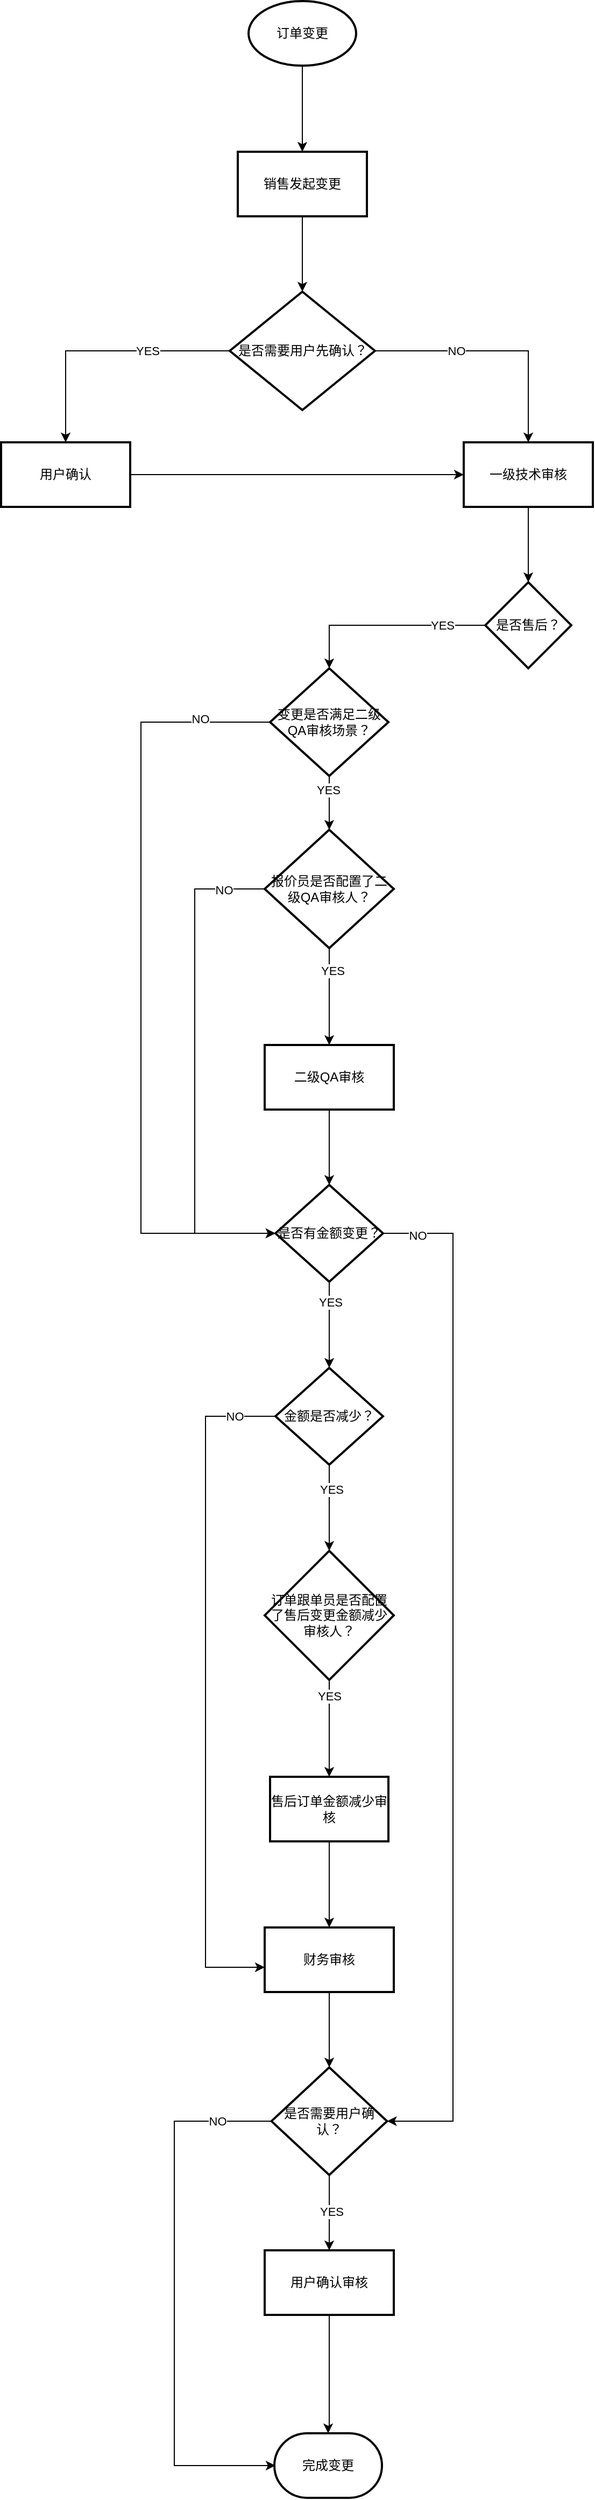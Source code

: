 <mxfile version="22.1.2" type="github">
  <diagram id="C5RBs43oDa-KdzZeNtuy" name="Page-1">
    <mxGraphModel dx="1434" dy="738" grid="1" gridSize="10" guides="1" tooltips="1" connect="1" arrows="1" fold="1" page="1" pageScale="1" pageWidth="827" pageHeight="1169" math="0" shadow="0">
      <root>
        <mxCell id="WIyWlLk6GJQsqaUBKTNV-0" />
        <mxCell id="WIyWlLk6GJQsqaUBKTNV-1" parent="WIyWlLk6GJQsqaUBKTNV-0" />
        <mxCell id="y8VJE_J6GTfmhfMKeJkr-6" value="" style="edgeStyle=orthogonalEdgeStyle;rounded=0;orthogonalLoop=1;jettySize=auto;html=1;" edge="1" parent="WIyWlLk6GJQsqaUBKTNV-1" source="y8VJE_J6GTfmhfMKeJkr-1" target="y8VJE_J6GTfmhfMKeJkr-5">
          <mxGeometry relative="1" as="geometry" />
        </mxCell>
        <mxCell id="y8VJE_J6GTfmhfMKeJkr-1" value="订单变更" style="strokeWidth=2;html=1;shape=mxgraph.flowchart.start_1;whiteSpace=wrap;" vertex="1" parent="WIyWlLk6GJQsqaUBKTNV-1">
          <mxGeometry x="340" y="10" width="100" height="60" as="geometry" />
        </mxCell>
        <mxCell id="y8VJE_J6GTfmhfMKeJkr-8" value="" style="edgeStyle=orthogonalEdgeStyle;rounded=0;orthogonalLoop=1;jettySize=auto;html=1;entryX=0.5;entryY=0;entryDx=0;entryDy=0;entryPerimeter=0;" edge="1" parent="WIyWlLk6GJQsqaUBKTNV-1" source="y8VJE_J6GTfmhfMKeJkr-5" target="y8VJE_J6GTfmhfMKeJkr-9">
          <mxGeometry relative="1" as="geometry">
            <mxPoint x="390" y="280" as="targetPoint" />
          </mxGeometry>
        </mxCell>
        <mxCell id="y8VJE_J6GTfmhfMKeJkr-5" value="销售发起变更" style="whiteSpace=wrap;html=1;strokeWidth=2;" vertex="1" parent="WIyWlLk6GJQsqaUBKTNV-1">
          <mxGeometry x="330" y="150" width="120" height="60" as="geometry" />
        </mxCell>
        <mxCell id="y8VJE_J6GTfmhfMKeJkr-11" value="" style="edgeStyle=orthogonalEdgeStyle;rounded=0;orthogonalLoop=1;jettySize=auto;html=1;" edge="1" parent="WIyWlLk6GJQsqaUBKTNV-1" source="y8VJE_J6GTfmhfMKeJkr-9" target="y8VJE_J6GTfmhfMKeJkr-10">
          <mxGeometry relative="1" as="geometry" />
        </mxCell>
        <mxCell id="y8VJE_J6GTfmhfMKeJkr-17" value="YES" style="edgeLabel;html=1;align=center;verticalAlign=middle;resizable=0;points=[];" vertex="1" connectable="0" parent="y8VJE_J6GTfmhfMKeJkr-11">
          <mxGeometry x="-0.356" relative="1" as="geometry">
            <mxPoint as="offset" />
          </mxGeometry>
        </mxCell>
        <mxCell id="y8VJE_J6GTfmhfMKeJkr-13" value="" style="edgeStyle=orthogonalEdgeStyle;rounded=0;orthogonalLoop=1;jettySize=auto;html=1;" edge="1" parent="WIyWlLk6GJQsqaUBKTNV-1" source="y8VJE_J6GTfmhfMKeJkr-9" target="y8VJE_J6GTfmhfMKeJkr-12">
          <mxGeometry relative="1" as="geometry" />
        </mxCell>
        <mxCell id="y8VJE_J6GTfmhfMKeJkr-16" value="NO" style="edgeLabel;html=1;align=center;verticalAlign=middle;resizable=0;points=[];" vertex="1" connectable="0" parent="y8VJE_J6GTfmhfMKeJkr-13">
          <mxGeometry x="-0.345" relative="1" as="geometry">
            <mxPoint x="1" as="offset" />
          </mxGeometry>
        </mxCell>
        <mxCell id="y8VJE_J6GTfmhfMKeJkr-9" value="是否需要用户先确认？" style="strokeWidth=2;html=1;shape=mxgraph.flowchart.decision;whiteSpace=wrap;" vertex="1" parent="WIyWlLk6GJQsqaUBKTNV-1">
          <mxGeometry x="322.5" y="280" width="135" height="110" as="geometry" />
        </mxCell>
        <mxCell id="y8VJE_J6GTfmhfMKeJkr-48" style="edgeStyle=orthogonalEdgeStyle;rounded=0;orthogonalLoop=1;jettySize=auto;html=1;entryX=0;entryY=0.5;entryDx=0;entryDy=0;" edge="1" parent="WIyWlLk6GJQsqaUBKTNV-1" source="y8VJE_J6GTfmhfMKeJkr-10" target="y8VJE_J6GTfmhfMKeJkr-12">
          <mxGeometry relative="1" as="geometry" />
        </mxCell>
        <mxCell id="y8VJE_J6GTfmhfMKeJkr-10" value="用户确认" style="whiteSpace=wrap;html=1;strokeWidth=2;" vertex="1" parent="WIyWlLk6GJQsqaUBKTNV-1">
          <mxGeometry x="110" y="420" width="120" height="60" as="geometry" />
        </mxCell>
        <mxCell id="y8VJE_J6GTfmhfMKeJkr-15" value="" style="edgeStyle=orthogonalEdgeStyle;rounded=0;orthogonalLoop=1;jettySize=auto;html=1;" edge="1" parent="WIyWlLk6GJQsqaUBKTNV-1" source="y8VJE_J6GTfmhfMKeJkr-12" target="y8VJE_J6GTfmhfMKeJkr-14">
          <mxGeometry relative="1" as="geometry" />
        </mxCell>
        <mxCell id="y8VJE_J6GTfmhfMKeJkr-12" value="一级技术审核" style="whiteSpace=wrap;html=1;strokeWidth=2;" vertex="1" parent="WIyWlLk6GJQsqaUBKTNV-1">
          <mxGeometry x="540" y="420" width="120" height="60" as="geometry" />
        </mxCell>
        <mxCell id="y8VJE_J6GTfmhfMKeJkr-21" value="" style="edgeStyle=orthogonalEdgeStyle;rounded=0;orthogonalLoop=1;jettySize=auto;html=1;" edge="1" parent="WIyWlLk6GJQsqaUBKTNV-1" source="y8VJE_J6GTfmhfMKeJkr-14" target="y8VJE_J6GTfmhfMKeJkr-20">
          <mxGeometry relative="1" as="geometry">
            <Array as="points">
              <mxPoint x="415" y="590" />
            </Array>
          </mxGeometry>
        </mxCell>
        <mxCell id="y8VJE_J6GTfmhfMKeJkr-22" value="YES" style="edgeLabel;html=1;align=center;verticalAlign=middle;resizable=0;points=[];" vertex="1" connectable="0" parent="y8VJE_J6GTfmhfMKeJkr-21">
          <mxGeometry x="-0.567" relative="1" as="geometry">
            <mxPoint as="offset" />
          </mxGeometry>
        </mxCell>
        <mxCell id="y8VJE_J6GTfmhfMKeJkr-14" value="是否售后？" style="rhombus;whiteSpace=wrap;html=1;strokeWidth=2;" vertex="1" parent="WIyWlLk6GJQsqaUBKTNV-1">
          <mxGeometry x="560" y="550" width="80" height="80" as="geometry" />
        </mxCell>
        <mxCell id="y8VJE_J6GTfmhfMKeJkr-24" value="" style="edgeStyle=orthogonalEdgeStyle;rounded=0;orthogonalLoop=1;jettySize=auto;html=1;" edge="1" parent="WIyWlLk6GJQsqaUBKTNV-1" source="y8VJE_J6GTfmhfMKeJkr-20" target="y8VJE_J6GTfmhfMKeJkr-23">
          <mxGeometry relative="1" as="geometry" />
        </mxCell>
        <mxCell id="y8VJE_J6GTfmhfMKeJkr-25" value="YES" style="edgeLabel;html=1;align=center;verticalAlign=middle;resizable=0;points=[];" vertex="1" connectable="0" parent="y8VJE_J6GTfmhfMKeJkr-24">
          <mxGeometry x="-0.505" y="-1" relative="1" as="geometry">
            <mxPoint as="offset" />
          </mxGeometry>
        </mxCell>
        <mxCell id="y8VJE_J6GTfmhfMKeJkr-58" value="" style="edgeStyle=orthogonalEdgeStyle;rounded=0;orthogonalLoop=1;jettySize=auto;html=1;entryX=0;entryY=0.5;entryDx=0;entryDy=0;" edge="1" parent="WIyWlLk6GJQsqaUBKTNV-1" source="y8VJE_J6GTfmhfMKeJkr-20" target="y8VJE_J6GTfmhfMKeJkr-29">
          <mxGeometry relative="1" as="geometry">
            <mxPoint x="280" y="680" as="targetPoint" />
            <Array as="points">
              <mxPoint x="240" y="680" />
              <mxPoint x="240" y="1155" />
            </Array>
          </mxGeometry>
        </mxCell>
        <mxCell id="y8VJE_J6GTfmhfMKeJkr-60" value="NO" style="edgeLabel;html=1;align=center;verticalAlign=middle;resizable=0;points=[];" vertex="1" connectable="0" parent="y8VJE_J6GTfmhfMKeJkr-58">
          <mxGeometry x="-0.819" y="-3" relative="1" as="geometry">
            <mxPoint as="offset" />
          </mxGeometry>
        </mxCell>
        <mxCell id="y8VJE_J6GTfmhfMKeJkr-20" value="变更是否满足二级QA审核场景？" style="rhombus;whiteSpace=wrap;html=1;strokeWidth=2;" vertex="1" parent="WIyWlLk6GJQsqaUBKTNV-1">
          <mxGeometry x="360" y="630" width="110" height="100" as="geometry" />
        </mxCell>
        <mxCell id="y8VJE_J6GTfmhfMKeJkr-27" value="" style="edgeStyle=orthogonalEdgeStyle;rounded=0;orthogonalLoop=1;jettySize=auto;html=1;" edge="1" parent="WIyWlLk6GJQsqaUBKTNV-1" source="y8VJE_J6GTfmhfMKeJkr-23" target="y8VJE_J6GTfmhfMKeJkr-26">
          <mxGeometry relative="1" as="geometry" />
        </mxCell>
        <mxCell id="y8VJE_J6GTfmhfMKeJkr-28" value="YES" style="edgeLabel;html=1;align=center;verticalAlign=middle;resizable=0;points=[];" vertex="1" connectable="0" parent="y8VJE_J6GTfmhfMKeJkr-27">
          <mxGeometry x="-0.544" y="3" relative="1" as="geometry">
            <mxPoint as="offset" />
          </mxGeometry>
        </mxCell>
        <mxCell id="y8VJE_J6GTfmhfMKeJkr-59" style="edgeStyle=orthogonalEdgeStyle;rounded=0;orthogonalLoop=1;jettySize=auto;html=1;entryX=0;entryY=0.5;entryDx=0;entryDy=0;" edge="1" parent="WIyWlLk6GJQsqaUBKTNV-1" source="y8VJE_J6GTfmhfMKeJkr-23" target="y8VJE_J6GTfmhfMKeJkr-29">
          <mxGeometry relative="1" as="geometry">
            <Array as="points">
              <mxPoint x="290" y="835" />
              <mxPoint x="290" y="1155" />
            </Array>
          </mxGeometry>
        </mxCell>
        <mxCell id="y8VJE_J6GTfmhfMKeJkr-61" value="NO" style="edgeLabel;html=1;align=center;verticalAlign=middle;resizable=0;points=[];" vertex="1" connectable="0" parent="y8VJE_J6GTfmhfMKeJkr-59">
          <mxGeometry x="-0.835" y="1" relative="1" as="geometry">
            <mxPoint as="offset" />
          </mxGeometry>
        </mxCell>
        <mxCell id="y8VJE_J6GTfmhfMKeJkr-23" value="报价员是否配置了二级QA审核人？" style="rhombus;whiteSpace=wrap;html=1;strokeWidth=2;" vertex="1" parent="WIyWlLk6GJQsqaUBKTNV-1">
          <mxGeometry x="355" y="780" width="120" height="110" as="geometry" />
        </mxCell>
        <mxCell id="y8VJE_J6GTfmhfMKeJkr-30" value="" style="edgeStyle=orthogonalEdgeStyle;rounded=0;orthogonalLoop=1;jettySize=auto;html=1;" edge="1" parent="WIyWlLk6GJQsqaUBKTNV-1" source="y8VJE_J6GTfmhfMKeJkr-26" target="y8VJE_J6GTfmhfMKeJkr-29">
          <mxGeometry relative="1" as="geometry" />
        </mxCell>
        <mxCell id="y8VJE_J6GTfmhfMKeJkr-26" value="二级QA审核" style="whiteSpace=wrap;html=1;strokeWidth=2;" vertex="1" parent="WIyWlLk6GJQsqaUBKTNV-1">
          <mxGeometry x="355" y="980" width="120" height="60" as="geometry" />
        </mxCell>
        <mxCell id="y8VJE_J6GTfmhfMKeJkr-32" value="" style="edgeStyle=orthogonalEdgeStyle;rounded=0;orthogonalLoop=1;jettySize=auto;html=1;" edge="1" parent="WIyWlLk6GJQsqaUBKTNV-1" source="y8VJE_J6GTfmhfMKeJkr-29" target="y8VJE_J6GTfmhfMKeJkr-31">
          <mxGeometry relative="1" as="geometry" />
        </mxCell>
        <mxCell id="y8VJE_J6GTfmhfMKeJkr-33" value="YES" style="edgeLabel;html=1;align=center;verticalAlign=middle;resizable=0;points=[];" vertex="1" connectable="0" parent="y8VJE_J6GTfmhfMKeJkr-32">
          <mxGeometry x="-0.528" y="1" relative="1" as="geometry">
            <mxPoint as="offset" />
          </mxGeometry>
        </mxCell>
        <mxCell id="y8VJE_J6GTfmhfMKeJkr-64" style="edgeStyle=orthogonalEdgeStyle;rounded=0;orthogonalLoop=1;jettySize=auto;html=1;entryX=1;entryY=0.5;entryDx=0;entryDy=0;" edge="1" parent="WIyWlLk6GJQsqaUBKTNV-1" source="y8VJE_J6GTfmhfMKeJkr-29" target="y8VJE_J6GTfmhfMKeJkr-44">
          <mxGeometry relative="1" as="geometry">
            <Array as="points">
              <mxPoint x="530" y="1155" />
              <mxPoint x="530" y="1980" />
            </Array>
          </mxGeometry>
        </mxCell>
        <mxCell id="y8VJE_J6GTfmhfMKeJkr-65" value="NO" style="edgeLabel;html=1;align=center;verticalAlign=middle;resizable=0;points=[];" vertex="1" connectable="0" parent="y8VJE_J6GTfmhfMKeJkr-64">
          <mxGeometry x="-0.933" y="-2" relative="1" as="geometry">
            <mxPoint as="offset" />
          </mxGeometry>
        </mxCell>
        <mxCell id="y8VJE_J6GTfmhfMKeJkr-29" value="是否有金额变更？" style="rhombus;whiteSpace=wrap;html=1;strokeWidth=2;" vertex="1" parent="WIyWlLk6GJQsqaUBKTNV-1">
          <mxGeometry x="365" y="1110" width="100" height="90" as="geometry" />
        </mxCell>
        <mxCell id="y8VJE_J6GTfmhfMKeJkr-35" value="" style="edgeStyle=orthogonalEdgeStyle;rounded=0;orthogonalLoop=1;jettySize=auto;html=1;" edge="1" parent="WIyWlLk6GJQsqaUBKTNV-1" source="y8VJE_J6GTfmhfMKeJkr-31" target="y8VJE_J6GTfmhfMKeJkr-34">
          <mxGeometry relative="1" as="geometry" />
        </mxCell>
        <mxCell id="y8VJE_J6GTfmhfMKeJkr-36" value="YES" style="edgeLabel;html=1;align=center;verticalAlign=middle;resizable=0;points=[];" vertex="1" connectable="0" parent="y8VJE_J6GTfmhfMKeJkr-35">
          <mxGeometry x="-0.422" y="2" relative="1" as="geometry">
            <mxPoint as="offset" />
          </mxGeometry>
        </mxCell>
        <mxCell id="y8VJE_J6GTfmhfMKeJkr-31" value="金额是否减少？" style="rhombus;whiteSpace=wrap;html=1;strokeWidth=2;" vertex="1" parent="WIyWlLk6GJQsqaUBKTNV-1">
          <mxGeometry x="365" y="1280" width="100" height="90" as="geometry" />
        </mxCell>
        <mxCell id="y8VJE_J6GTfmhfMKeJkr-38" value="" style="edgeStyle=orthogonalEdgeStyle;rounded=0;orthogonalLoop=1;jettySize=auto;html=1;" edge="1" parent="WIyWlLk6GJQsqaUBKTNV-1" source="y8VJE_J6GTfmhfMKeJkr-34" target="y8VJE_J6GTfmhfMKeJkr-37">
          <mxGeometry relative="1" as="geometry" />
        </mxCell>
        <mxCell id="y8VJE_J6GTfmhfMKeJkr-39" value="YES" style="edgeLabel;html=1;align=center;verticalAlign=middle;resizable=0;points=[];" vertex="1" connectable="0" parent="y8VJE_J6GTfmhfMKeJkr-38">
          <mxGeometry x="-0.679" relative="1" as="geometry">
            <mxPoint as="offset" />
          </mxGeometry>
        </mxCell>
        <mxCell id="y8VJE_J6GTfmhfMKeJkr-34" value="订单跟单员是否配置了售后变更金额减少审核人？" style="rhombus;whiteSpace=wrap;html=1;strokeWidth=2;" vertex="1" parent="WIyWlLk6GJQsqaUBKTNV-1">
          <mxGeometry x="355" y="1450" width="120" height="120" as="geometry" />
        </mxCell>
        <mxCell id="y8VJE_J6GTfmhfMKeJkr-41" value="" style="edgeStyle=orthogonalEdgeStyle;rounded=0;orthogonalLoop=1;jettySize=auto;html=1;" edge="1" parent="WIyWlLk6GJQsqaUBKTNV-1" source="y8VJE_J6GTfmhfMKeJkr-37" target="y8VJE_J6GTfmhfMKeJkr-40">
          <mxGeometry relative="1" as="geometry" />
        </mxCell>
        <mxCell id="y8VJE_J6GTfmhfMKeJkr-37" value="售后订单金额减少审核" style="whiteSpace=wrap;html=1;strokeWidth=2;" vertex="1" parent="WIyWlLk6GJQsqaUBKTNV-1">
          <mxGeometry x="360" y="1660" width="110" height="60" as="geometry" />
        </mxCell>
        <mxCell id="y8VJE_J6GTfmhfMKeJkr-45" value="" style="edgeStyle=orthogonalEdgeStyle;rounded=0;orthogonalLoop=1;jettySize=auto;html=1;" edge="1" parent="WIyWlLk6GJQsqaUBKTNV-1" source="y8VJE_J6GTfmhfMKeJkr-40" target="y8VJE_J6GTfmhfMKeJkr-44">
          <mxGeometry relative="1" as="geometry" />
        </mxCell>
        <mxCell id="y8VJE_J6GTfmhfMKeJkr-40" value="财务审核" style="whiteSpace=wrap;html=1;strokeWidth=2;" vertex="1" parent="WIyWlLk6GJQsqaUBKTNV-1">
          <mxGeometry x="355" y="1800" width="120" height="60" as="geometry" />
        </mxCell>
        <mxCell id="y8VJE_J6GTfmhfMKeJkr-42" value="用户确认审核" style="whiteSpace=wrap;html=1;strokeWidth=2;" vertex="1" parent="WIyWlLk6GJQsqaUBKTNV-1">
          <mxGeometry x="355" y="2100" width="120" height="60" as="geometry" />
        </mxCell>
        <mxCell id="y8VJE_J6GTfmhfMKeJkr-47" value="" style="edgeStyle=orthogonalEdgeStyle;rounded=0;orthogonalLoop=1;jettySize=auto;html=1;" edge="1" parent="WIyWlLk6GJQsqaUBKTNV-1" source="y8VJE_J6GTfmhfMKeJkr-44" target="y8VJE_J6GTfmhfMKeJkr-42">
          <mxGeometry relative="1" as="geometry" />
        </mxCell>
        <mxCell id="y8VJE_J6GTfmhfMKeJkr-66" value="YES" style="edgeLabel;html=1;align=center;verticalAlign=middle;resizable=0;points=[];" vertex="1" connectable="0" parent="y8VJE_J6GTfmhfMKeJkr-47">
          <mxGeometry x="-0.029" y="2" relative="1" as="geometry">
            <mxPoint as="offset" />
          </mxGeometry>
        </mxCell>
        <mxCell id="y8VJE_J6GTfmhfMKeJkr-69" style="edgeStyle=orthogonalEdgeStyle;rounded=0;orthogonalLoop=1;jettySize=auto;html=1;entryX=0;entryY=0.5;entryDx=0;entryDy=0;entryPerimeter=0;" edge="1" parent="WIyWlLk6GJQsqaUBKTNV-1">
          <mxGeometry relative="1" as="geometry">
            <mxPoint x="362.25" y="1980" as="sourcePoint" />
            <mxPoint x="365" y="2300" as="targetPoint" />
            <Array as="points">
              <mxPoint x="271" y="1980" />
              <mxPoint x="271" y="2300" />
            </Array>
          </mxGeometry>
        </mxCell>
        <mxCell id="y8VJE_J6GTfmhfMKeJkr-70" value="NO" style="edgeLabel;html=1;align=center;verticalAlign=middle;resizable=0;points=[];" vertex="1" connectable="0" parent="y8VJE_J6GTfmhfMKeJkr-69">
          <mxGeometry x="-0.672" y="3" relative="1" as="geometry">
            <mxPoint x="31" y="-3" as="offset" />
          </mxGeometry>
        </mxCell>
        <mxCell id="y8VJE_J6GTfmhfMKeJkr-44" value="是否需要用户确认？" style="rhombus;whiteSpace=wrap;html=1;strokeWidth=2;" vertex="1" parent="WIyWlLk6GJQsqaUBKTNV-1">
          <mxGeometry x="361.25" y="1930" width="107.5" height="100" as="geometry" />
        </mxCell>
        <mxCell id="y8VJE_J6GTfmhfMKeJkr-62" style="edgeStyle=orthogonalEdgeStyle;rounded=0;orthogonalLoop=1;jettySize=auto;html=1;entryX=0;entryY=0.617;entryDx=0;entryDy=0;entryPerimeter=0;" edge="1" parent="WIyWlLk6GJQsqaUBKTNV-1" source="y8VJE_J6GTfmhfMKeJkr-31" target="y8VJE_J6GTfmhfMKeJkr-40">
          <mxGeometry relative="1" as="geometry">
            <Array as="points">
              <mxPoint x="300" y="1325" />
              <mxPoint x="300" y="1837" />
            </Array>
          </mxGeometry>
        </mxCell>
        <mxCell id="y8VJE_J6GTfmhfMKeJkr-63" value="NO" style="edgeLabel;html=1;align=center;verticalAlign=middle;resizable=0;points=[];" vertex="1" connectable="0" parent="y8VJE_J6GTfmhfMKeJkr-62">
          <mxGeometry x="-0.88" relative="1" as="geometry">
            <mxPoint as="offset" />
          </mxGeometry>
        </mxCell>
        <mxCell id="y8VJE_J6GTfmhfMKeJkr-67" value="完成变更" style="strokeWidth=2;html=1;shape=mxgraph.flowchart.terminator;whiteSpace=wrap;" vertex="1" parent="WIyWlLk6GJQsqaUBKTNV-1">
          <mxGeometry x="364" y="2270" width="100" height="60" as="geometry" />
        </mxCell>
        <mxCell id="y8VJE_J6GTfmhfMKeJkr-68" style="edgeStyle=orthogonalEdgeStyle;rounded=0;orthogonalLoop=1;jettySize=auto;html=1;" edge="1" parent="WIyWlLk6GJQsqaUBKTNV-1" source="y8VJE_J6GTfmhfMKeJkr-42" target="y8VJE_J6GTfmhfMKeJkr-67">
          <mxGeometry relative="1" as="geometry">
            <mxPoint x="221" y="2267.02" as="targetPoint" />
            <Array as="points">
              <mxPoint x="415" y="2267" />
              <mxPoint x="414" y="2267" />
            </Array>
          </mxGeometry>
        </mxCell>
      </root>
    </mxGraphModel>
  </diagram>
</mxfile>
